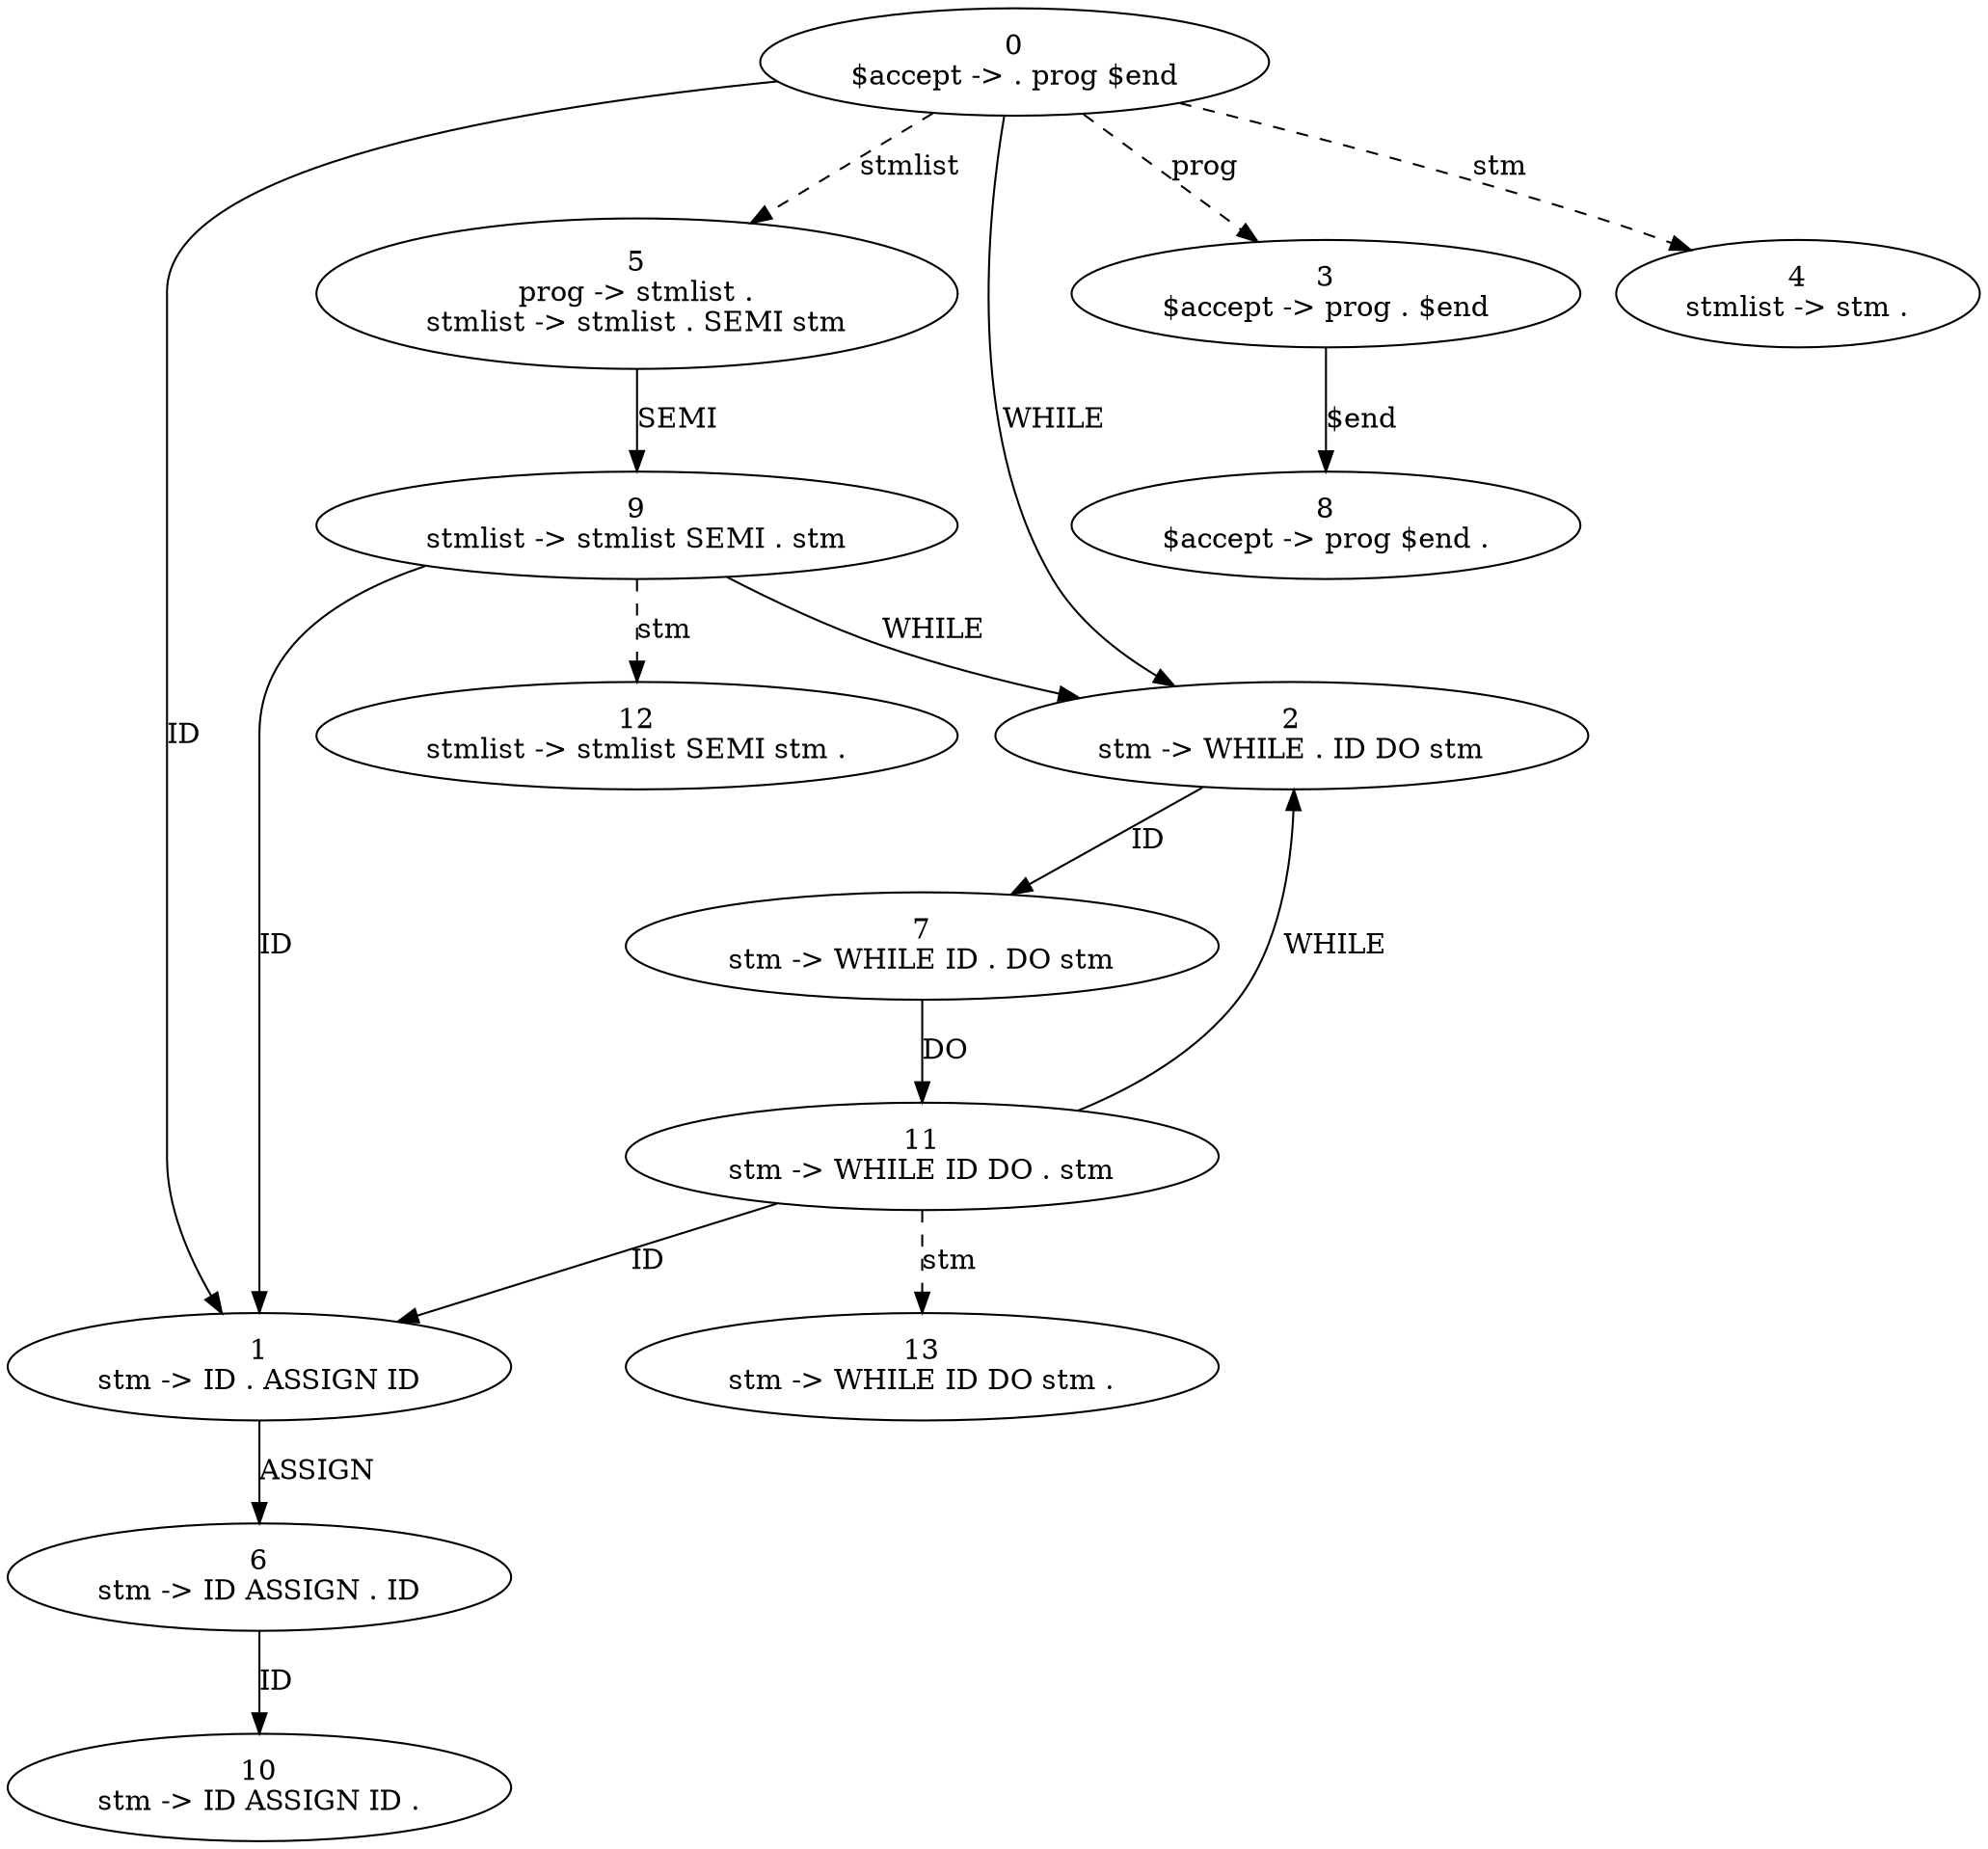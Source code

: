 digraph Automaton {
  0 [label="0\n$accept -> . prog $end"]
  0 -> 1 [style=solid label="ID"]
  0 -> 2 [style=solid label="WHILE"]
  0 -> 3 [style=dashed label="prog"]
  0 -> 4 [style=dashed label="stm"]
  0 -> 5 [style=dashed label="stmlist"]
  1 [label="1\nstm -> ID . ASSIGN ID"]
  1 -> 6 [style=solid label="ASSIGN"]
  2 [label="2\nstm -> WHILE . ID DO stm"]
  2 -> 7 [style=solid label="ID"]
  3 [label="3\n$accept -> prog . $end"]
  3 -> 8 [style=solid label="$end"]
  4 [label="4\nstmlist -> stm ."]
  5 [label="5\nprog -> stmlist .\nstmlist -> stmlist . SEMI stm"]
  5 -> 9 [style=solid label="SEMI"]
  6 [label="6\nstm -> ID ASSIGN . ID"]
  6 -> 10 [style=solid label="ID"]
  7 [label="7\nstm -> WHILE ID . DO stm"]
  7 -> 11 [style=solid label="DO"]
  8 [label="8\n$accept -> prog $end ."]
  9 [label="9\nstmlist -> stmlist SEMI . stm"]
  9 -> 1 [style=solid label="ID"]
  9 -> 2 [style=solid label="WHILE"]
  9 -> 12 [style=dashed label="stm"]
  10 [label="10\nstm -> ID ASSIGN ID ."]
  11 [label="11\nstm -> WHILE ID DO . stm"]
  11 -> 1 [style=solid label="ID"]
  11 -> 2 [style=solid label="WHILE"]
  11 -> 13 [style=dashed label="stm"]
  12 [label="12\nstmlist -> stmlist SEMI stm ."]
  13 [label="13\nstm -> WHILE ID DO stm ."]
}
